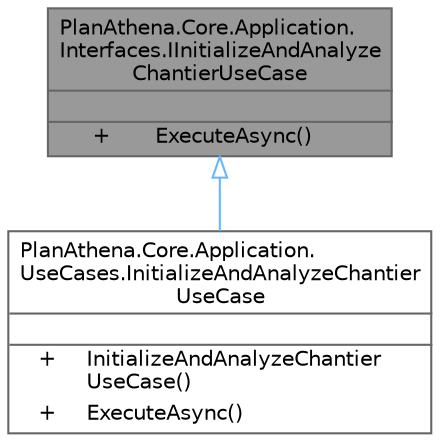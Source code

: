 digraph "PlanAthena.Core.Application.Interfaces.IInitializeAndAnalyzeChantierUseCase"
{
 // LATEX_PDF_SIZE
  bgcolor="transparent";
  edge [fontname=Helvetica,fontsize=10,labelfontname=Helvetica,labelfontsize=10];
  node [fontname=Helvetica,fontsize=10,shape=box,height=0.2,width=0.4];
  Node1 [id="Node000001",shape=plain,label=<<TABLE CELLBORDER="0" BORDER="1"><TR><TD COLSPAN="2" CELLPADDING="1" CELLSPACING="0">PlanAthena.Core.Application.<BR ALIGN="LEFT"/>Interfaces.IInitializeAndAnalyze<BR ALIGN="LEFT"/>ChantierUseCase</TD></TR>
<HR/>
<TR><TD COLSPAN="2" CELLPADDING="1" CELLSPACING="0">&nbsp;</TD></TR>
<HR/>
<TR><TD VALIGN="top" CELLPADDING="1" CELLSPACING="0">+</TD><TD VALIGN="top" ALIGN="LEFT" CELLPADDING="1" CELLSPACING="0">ExecuteAsync()<BR ALIGN="LEFT"/></TD></TR>
</TABLE>>
,height=0.2,width=0.4,color="gray40", fillcolor="grey60", style="filled", fontcolor="black",tooltip="Orchestre le cas d'usage d'initialisation, validation et analyse préliminaire d'un chantier."];
  Node1 -> Node2 [id="edge2_Node000001_Node000002",dir="back",color="steelblue1",style="solid",tooltip=" ",arrowtail="onormal"];
  Node2 [id="Node000002",shape=plain,label=<<TABLE CELLBORDER="0" BORDER="1"><TR><TD COLSPAN="2" CELLPADDING="1" CELLSPACING="0">PlanAthena.Core.Application.<BR ALIGN="LEFT"/>UseCases.InitializeAndAnalyzeChantier<BR ALIGN="LEFT"/>UseCase</TD></TR>
<HR/>
<TR><TD COLSPAN="2" CELLPADDING="1" CELLSPACING="0">&nbsp;</TD></TR>
<HR/>
<TR><TD VALIGN="top" CELLPADDING="1" CELLSPACING="0">+</TD><TD VALIGN="top" ALIGN="LEFT" CELLPADDING="1" CELLSPACING="0">InitializeAndAnalyzeChantier<BR ALIGN="LEFT"/>UseCase()<BR ALIGN="LEFT"/></TD></TR>
<TR><TD VALIGN="top" CELLPADDING="1" CELLSPACING="0">+</TD><TD VALIGN="top" ALIGN="LEFT" CELLPADDING="1" CELLSPACING="0">ExecuteAsync()<BR ALIGN="LEFT"/></TD></TR>
</TABLE>>
,height=0.2,width=0.4,color="gray40", fillcolor="white", style="filled",URL="$class_plan_athena_1_1_core_1_1_application_1_1_use_cases_1_1_initialize_and_analyze_chantier_use_case.html",tooltip=" "];
}
